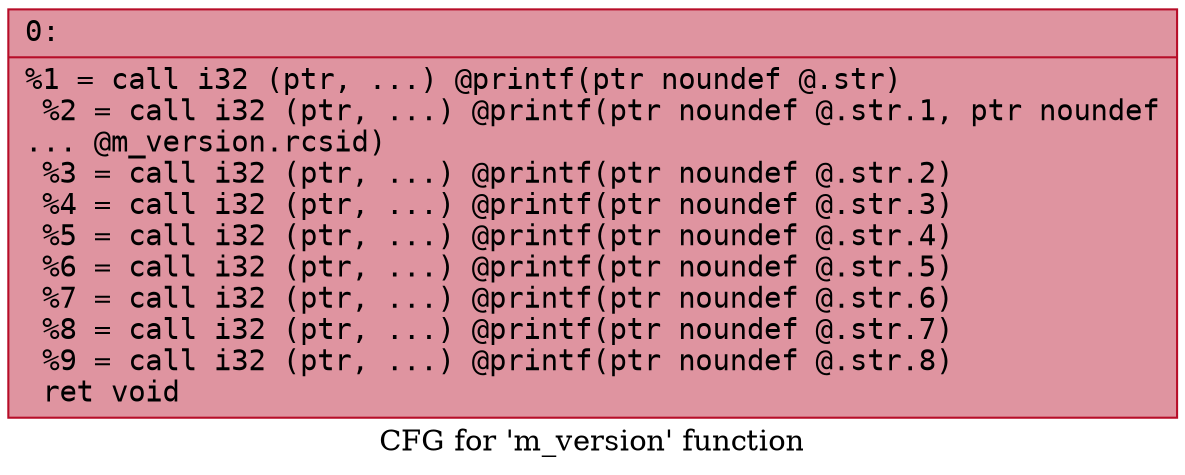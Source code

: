 digraph "CFG for 'm_version' function" {
	label="CFG for 'm_version' function";

	Node0x600002b52030 [shape=record,color="#b70d28ff", style=filled, fillcolor="#b70d2870" fontname="Courier",label="{0:\l|  %1 = call i32 (ptr, ...) @printf(ptr noundef @.str)\l  %2 = call i32 (ptr, ...) @printf(ptr noundef @.str.1, ptr noundef\l... @m_version.rcsid)\l  %3 = call i32 (ptr, ...) @printf(ptr noundef @.str.2)\l  %4 = call i32 (ptr, ...) @printf(ptr noundef @.str.3)\l  %5 = call i32 (ptr, ...) @printf(ptr noundef @.str.4)\l  %6 = call i32 (ptr, ...) @printf(ptr noundef @.str.5)\l  %7 = call i32 (ptr, ...) @printf(ptr noundef @.str.6)\l  %8 = call i32 (ptr, ...) @printf(ptr noundef @.str.7)\l  %9 = call i32 (ptr, ...) @printf(ptr noundef @.str.8)\l  ret void\l}"];
}
